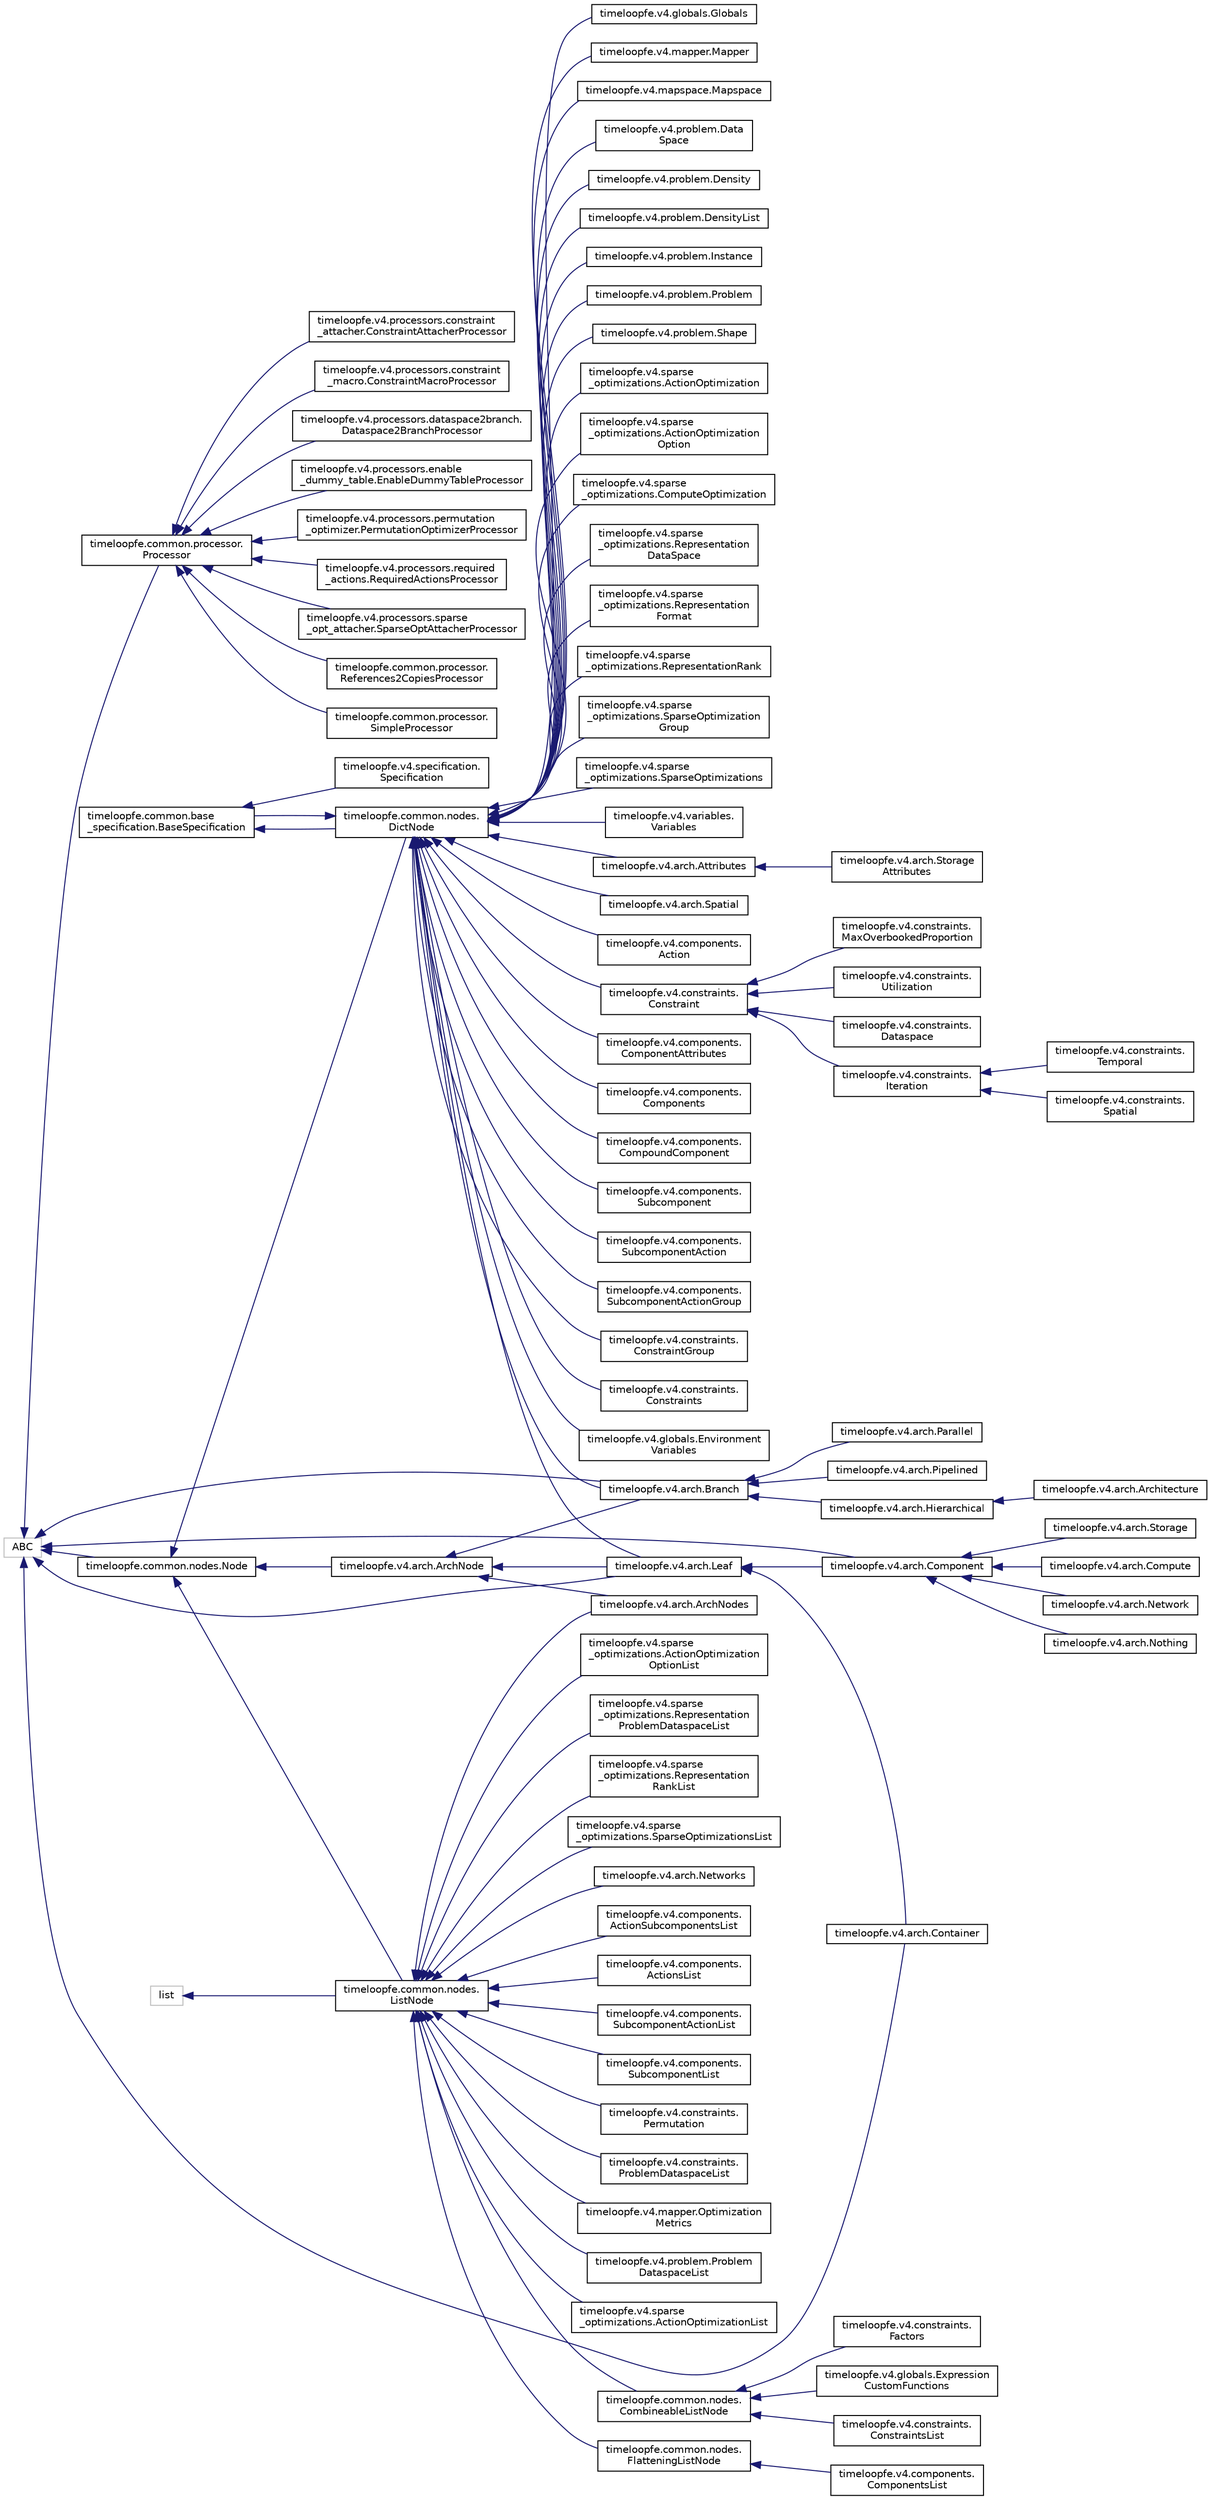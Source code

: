 digraph "Graphical Class Hierarchy"
{
 // LATEX_PDF_SIZE
  edge [fontname="Helvetica",fontsize="10",labelfontname="Helvetica",labelfontsize="10"];
  node [fontname="Helvetica",fontsize="10",shape=record];
  rankdir="LR";
  Node1 [label="dict",height=0.2,width=0.4,color="grey75", fillcolor="white", style="filled",tooltip=" "];
  Node1 -> Node0 [dir="back",color="midnightblue",fontsize="10",style="solid",fontname="Helvetica"];
  Node0 [label="timeloopfe.common.nodes.\lDictNode",height=0.2,width=0.4,color="black", fillcolor="white", style="filled",URL="$classtimeloopfe_1_1common_1_1nodes_1_1DictNode.html",tooltip="A node that is a dictionary of other nodes."];
  Node0 -> Node1 [dir="back",color="midnightblue",fontsize="10",style="solid",fontname="Helvetica"];
  Node1 [label="timeloopfe.common.base\l_specification.BaseSpecification",height=0.2,width=0.4,color="black", fillcolor="white", style="filled",URL="$classtimeloopfe_1_1common_1_1base__specification_1_1BaseSpecification.html",tooltip="Base class for specifications in the Timeloop framework."];
  Node1 -> Node2 [dir="back",color="midnightblue",fontsize="10",style="solid",fontname="Helvetica"];
  Node2 [label="timeloopfe.v4.specification.\lSpecification",height=0.2,width=0.4,color="black", fillcolor="white", style="filled",URL="$classtimeloopfe_1_1v4_1_1specification_1_1Specification.html",tooltip="A top-level class for the Timeloop specification."];
  Node0 -> Node3 [dir="back",color="midnightblue",fontsize="10",style="solid",fontname="Helvetica"];
  Node3 [label="timeloopfe.v4.arch.Attributes",height=0.2,width=0.4,color="black", fillcolor="white", style="filled",URL="$classtimeloopfe_1_1v4_1_1arch_1_1Attributes.html",tooltip="A class representing attributes for a node in the architecture."];
  Node3 -> Node4 [dir="back",color="midnightblue",fontsize="10",style="solid",fontname="Helvetica"];
  Node4 [label="timeloopfe.v4.arch.Storage\lAttributes",height=0.2,width=0.4,color="black", fillcolor="white", style="filled",URL="$classtimeloopfe_1_1v4_1_1arch_1_1StorageAttributes.html",tooltip="Represents the attributes of a storage element."];
  Node0 -> Node5 [dir="back",color="midnightblue",fontsize="10",style="solid",fontname="Helvetica"];
  Node5 [label="timeloopfe.v4.arch.Branch",height=0.2,width=0.4,color="black", fillcolor="white", style="filled",URL="$classtimeloopfe_1_1v4_1_1arch_1_1Branch.html",tooltip="A branch in the architecture."];
  Node5 -> Node6 [dir="back",color="midnightblue",fontsize="10",style="solid",fontname="Helvetica"];
  Node6 [label="timeloopfe.v4.arch.Hierarchical",height=0.2,width=0.4,color="black", fillcolor="white", style="filled",URL="$classtimeloopfe_1_1v4_1_1arch_1_1Hierarchical.html",tooltip="A hierarchical branch in the architecture."];
  Node6 -> Node7 [dir="back",color="midnightblue",fontsize="10",style="solid",fontname="Helvetica"];
  Node7 [label="timeloopfe.v4.arch.Architecture",height=0.2,width=0.4,color="black", fillcolor="white", style="filled",URL="$classtimeloopfe_1_1v4_1_1arch_1_1Architecture.html",tooltip="An architecture."];
  Node5 -> Node8 [dir="back",color="midnightblue",fontsize="10",style="solid",fontname="Helvetica"];
  Node8 [label="timeloopfe.v4.arch.Parallel",height=0.2,width=0.4,color="black", fillcolor="white", style="filled",URL="$classtimeloopfe_1_1v4_1_1arch_1_1Parallel.html",tooltip="A parallel branch in the architecture."];
  Node5 -> Node9 [dir="back",color="midnightblue",fontsize="10",style="solid",fontname="Helvetica"];
  Node9 [label="timeloopfe.v4.arch.Pipelined",height=0.2,width=0.4,color="black", fillcolor="white", style="filled",URL="$classtimeloopfe_1_1v4_1_1arch_1_1Pipelined.html",tooltip="\" A pipelined branch in the architecture."];
  Node0 -> Node10 [dir="back",color="midnightblue",fontsize="10",style="solid",fontname="Helvetica"];
  Node10 [label="timeloopfe.v4.arch.Leaf",height=0.2,width=0.4,color="black", fillcolor="white", style="filled",URL="$classtimeloopfe_1_1v4_1_1arch_1_1Leaf.html",tooltip="A leaf node in the architecture hierarchy."];
  Node10 -> Node11 [dir="back",color="midnightblue",fontsize="10",style="solid",fontname="Helvetica"];
  Node11 [label="timeloopfe.v4.arch.Component",height=0.2,width=0.4,color="black", fillcolor="white", style="filled",URL="$classtimeloopfe_1_1v4_1_1arch_1_1Component.html",tooltip="A component in the architecture."];
  Node11 -> Node12 [dir="back",color="midnightblue",fontsize="10",style="solid",fontname="Helvetica"];
  Node12 [label="timeloopfe.v4.arch.Compute",height=0.2,width=0.4,color="black", fillcolor="white", style="filled",URL="$classtimeloopfe_1_1v4_1_1arch_1_1Compute.html",tooltip="A compute component."];
  Node11 -> Node13 [dir="back",color="midnightblue",fontsize="10",style="solid",fontname="Helvetica"];
  Node13 [label="timeloopfe.v4.arch.Network",height=0.2,width=0.4,color="black", fillcolor="white", style="filled",URL="$classtimeloopfe_1_1v4_1_1arch_1_1Network.html",tooltip="A network component."];
  Node11 -> Node14 [dir="back",color="midnightblue",fontsize="10",style="solid",fontname="Helvetica"];
  Node14 [label="timeloopfe.v4.arch.Nothing",height=0.2,width=0.4,color="black", fillcolor="white", style="filled",URL="$classtimeloopfe_1_1v4_1_1arch_1_1Nothing.html",tooltip="A class representing a 'nothing' component."];
  Node11 -> Node15 [dir="back",color="midnightblue",fontsize="10",style="solid",fontname="Helvetica"];
  Node15 [label="timeloopfe.v4.arch.Storage",height=0.2,width=0.4,color="black", fillcolor="white", style="filled",URL="$classtimeloopfe_1_1v4_1_1arch_1_1Storage.html",tooltip="A storage component."];
  Node10 -> Node16 [dir="back",color="midnightblue",fontsize="10",style="solid",fontname="Helvetica"];
  Node16 [label="timeloopfe.v4.arch.Container",height=0.2,width=0.4,color="black", fillcolor="white", style="filled",URL="$classtimeloopfe_1_1v4_1_1arch_1_1Container.html",tooltip="A container in the architecture."];
  Node0 -> Node17 [dir="back",color="midnightblue",fontsize="10",style="solid",fontname="Helvetica"];
  Node17 [label="timeloopfe.v4.arch.Spatial",height=0.2,width=0.4,color="black", fillcolor="white", style="filled",URL="$classtimeloopfe_1_1v4_1_1arch_1_1Spatial.html",tooltip="A spatial configuration in a system architecture."];
  Node0 -> Node18 [dir="back",color="midnightblue",fontsize="10",style="solid",fontname="Helvetica"];
  Node18 [label="timeloopfe.v4.components.\lAction",height=0.2,width=0.4,color="black", fillcolor="white", style="filled",URL="$classtimeloopfe_1_1v4_1_1components_1_1Action.html",tooltip="Represents an action that a component can perform."];
  Node0 -> Node19 [dir="back",color="midnightblue",fontsize="10",style="solid",fontname="Helvetica"];
  Node19 [label="timeloopfe.v4.components.\lComponentAttributes",height=0.2,width=0.4,color="black", fillcolor="white", style="filled",URL="$classtimeloopfe_1_1v4_1_1components_1_1ComponentAttributes.html",tooltip="Represents the attributes of a component."];
  Node0 -> Node20 [dir="back",color="midnightblue",fontsize="10",style="solid",fontname="Helvetica"];
  Node20 [label="timeloopfe.v4.components.\lComponents",height=0.2,width=0.4,color="black", fillcolor="white", style="filled",URL="$classtimeloopfe_1_1v4_1_1components_1_1Components.html",tooltip="A collection of components."];
  Node0 -> Node21 [dir="back",color="midnightblue",fontsize="10",style="solid",fontname="Helvetica"];
  Node21 [label="timeloopfe.v4.components.\lCompoundComponent",height=0.2,width=0.4,color="black", fillcolor="white", style="filled",URL="$classtimeloopfe_1_1v4_1_1components_1_1CompoundComponent.html",tooltip="Represents a compound component."];
  Node0 -> Node22 [dir="back",color="midnightblue",fontsize="10",style="solid",fontname="Helvetica"];
  Node22 [label="timeloopfe.v4.components.\lSubcomponent",height=0.2,width=0.4,color="black", fillcolor="white", style="filled",URL="$classtimeloopfe_1_1v4_1_1components_1_1Subcomponent.html",tooltip="A subcomponent."];
  Node0 -> Node23 [dir="back",color="midnightblue",fontsize="10",style="solid",fontname="Helvetica"];
  Node23 [label="timeloopfe.v4.components.\lSubcomponentAction",height=0.2,width=0.4,color="black", fillcolor="white", style="filled",URL="$classtimeloopfe_1_1v4_1_1components_1_1SubcomponentAction.html",tooltip="A subcomponent action."];
  Node0 -> Node24 [dir="back",color="midnightblue",fontsize="10",style="solid",fontname="Helvetica"];
  Node24 [label="timeloopfe.v4.components.\lSubcomponentActionGroup",height=0.2,width=0.4,color="black", fillcolor="white", style="filled",URL="$classtimeloopfe_1_1v4_1_1components_1_1SubcomponentActionGroup.html",tooltip="A group of subactions taken by a particular subcomponent."];
  Node0 -> Node25 [dir="back",color="midnightblue",fontsize="10",style="solid",fontname="Helvetica"];
  Node25 [label="timeloopfe.v4.constraints.\lConstraint",height=0.2,width=0.4,color="black", fillcolor="white", style="filled",URL="$classtimeloopfe_1_1v4_1_1constraints_1_1Constraint.html",tooltip="A constraint in the system."];
  Node25 -> Node26 [dir="back",color="midnightblue",fontsize="10",style="solid",fontname="Helvetica"];
  Node26 [label="timeloopfe.v4.constraints.\lDataspace",height=0.2,width=0.4,color="black", fillcolor="white", style="filled",URL="$classtimeloopfe_1_1v4_1_1constraints_1_1Dataspace.html",tooltip="A constraint class for specifying dataspace properties."];
  Node25 -> Node27 [dir="back",color="midnightblue",fontsize="10",style="solid",fontname="Helvetica"];
  Node27 [label="timeloopfe.v4.constraints.\lIteration",height=0.2,width=0.4,color="black", fillcolor="white", style="filled",URL="$classtimeloopfe_1_1v4_1_1constraints_1_1Iteration.html",tooltip="An iteration (spatial or temporal) constraint."];
  Node27 -> Node28 [dir="back",color="midnightblue",fontsize="10",style="solid",fontname="Helvetica"];
  Node28 [label="timeloopfe.v4.constraints.\lSpatial",height=0.2,width=0.4,color="black", fillcolor="white", style="filled",URL="$classtimeloopfe_1_1v4_1_1constraints_1_1Spatial.html",tooltip="A spatial iteration constraint."];
  Node27 -> Node29 [dir="back",color="midnightblue",fontsize="10",style="solid",fontname="Helvetica"];
  Node29 [label="timeloopfe.v4.constraints.\lTemporal",height=0.2,width=0.4,color="black", fillcolor="white", style="filled",URL="$classtimeloopfe_1_1v4_1_1constraints_1_1Temporal.html",tooltip="A temporal iteration constraint."];
  Node25 -> Node30 [dir="back",color="midnightblue",fontsize="10",style="solid",fontname="Helvetica"];
  Node30 [label="timeloopfe.v4.constraints.\lMaxOverbookedProportion",height=0.2,width=0.4,color="black", fillcolor="white", style="filled",URL="$classtimeloopfe_1_1v4_1_1constraints_1_1MaxOverbookedProportion.html",tooltip="A constraint that defines the maximum overbooked proportion."];
  Node25 -> Node31 [dir="back",color="midnightblue",fontsize="10",style="solid",fontname="Helvetica"];
  Node31 [label="timeloopfe.v4.constraints.\lUtilization",height=0.2,width=0.4,color="black", fillcolor="white", style="filled",URL="$classtimeloopfe_1_1v4_1_1constraints_1_1Utilization.html",tooltip="A constraint that defines the utilization of a component."];
  Node0 -> Node32 [dir="back",color="midnightblue",fontsize="10",style="solid",fontname="Helvetica"];
  Node32 [label="timeloopfe.v4.constraints.\lConstraintGroup",height=0.2,width=0.4,color="black", fillcolor="white", style="filled",URL="$classtimeloopfe_1_1v4_1_1constraints_1_1ConstraintGroup.html",tooltip="A group of constraints."];
  Node0 -> Node33 [dir="back",color="midnightblue",fontsize="10",style="solid",fontname="Helvetica"];
  Node33 [label="timeloopfe.v4.constraints.\lConstraints",height=0.2,width=0.4,color="black", fillcolor="white", style="filled",URL="$classtimeloopfe_1_1v4_1_1constraints_1_1Constraints.html",tooltip="Class representing constraints."];
  Node0 -> Node34 [dir="back",color="midnightblue",fontsize="10",style="solid",fontname="Helvetica"];
  Node34 [label="timeloopfe.v4.globals.Environment\lVariables",height=0.2,width=0.4,color="black", fillcolor="white", style="filled",URL="$classtimeloopfe_1_1v4_1_1globals_1_1EnvironmentVariables.html",tooltip="Dictionary of environment variables."];
  Node0 -> Node35 [dir="back",color="midnightblue",fontsize="10",style="solid",fontname="Helvetica"];
  Node35 [label="timeloopfe.v4.globals.Globals",height=0.2,width=0.4,color="black", fillcolor="white", style="filled",URL="$classtimeloopfe_1_1v4_1_1globals_1_1Globals.html",tooltip="Top-level Globals key."];
  Node0 -> Node36 [dir="back",color="midnightblue",fontsize="10",style="solid",fontname="Helvetica"];
  Node36 [label="timeloopfe.v4.mapper.Mapper",height=0.2,width=0.4,color="black", fillcolor="white", style="filled",URL="$classtimeloopfe_1_1v4_1_1mapper_1_1Mapper.html",tooltip="A mapper object that holds various attributes and settings for mapping operations in Timeloop."];
  Node0 -> Node37 [dir="back",color="midnightblue",fontsize="10",style="solid",fontname="Helvetica"];
  Node37 [label="timeloopfe.v4.mapspace.Mapspace",height=0.2,width=0.4,color="black", fillcolor="white", style="filled",URL="$classtimeloopfe_1_1v4_1_1mapspace_1_1Mapspace.html",tooltip="Top-level mapspace object."];
  Node0 -> Node38 [dir="back",color="midnightblue",fontsize="10",style="solid",fontname="Helvetica"];
  Node38 [label="timeloopfe.v4.problem.Data\lSpace",height=0.2,width=0.4,color="black", fillcolor="white", style="filled",URL="$classtimeloopfe_1_1v4_1_1problem_1_1DataSpace.html",tooltip="A data space object."];
  Node0 -> Node39 [dir="back",color="midnightblue",fontsize="10",style="solid",fontname="Helvetica"];
  Node39 [label="timeloopfe.v4.problem.Density",height=0.2,width=0.4,color="black", fillcolor="white", style="filled",URL="$classtimeloopfe_1_1v4_1_1problem_1_1Density.html",tooltip="A Density object represents the density and distribution of a workload tensor."];
  Node0 -> Node40 [dir="back",color="midnightblue",fontsize="10",style="solid",fontname="Helvetica"];
  Node40 [label="timeloopfe.v4.problem.DensityList",height=0.2,width=0.4,color="black", fillcolor="white", style="filled",URL="$classtimeloopfe_1_1v4_1_1problem_1_1DensityList.html",tooltip="A list of densities for each data space."];
  Node0 -> Node41 [dir="back",color="midnightblue",fontsize="10",style="solid",fontname="Helvetica"];
  Node41 [label="timeloopfe.v4.problem.Instance",height=0.2,width=0.4,color="black", fillcolor="white", style="filled",URL="$classtimeloopfe_1_1v4_1_1problem_1_1Instance.html",tooltip="An problem instance object."];
  Node0 -> Node42 [dir="back",color="midnightblue",fontsize="10",style="solid",fontname="Helvetica"];
  Node42 [label="timeloopfe.v4.problem.Problem",height=0.2,width=0.4,color="black", fillcolor="white", style="filled",URL="$classtimeloopfe_1_1v4_1_1problem_1_1Problem.html",tooltip="The top-level problem object in Timeloop."];
  Node0 -> Node43 [dir="back",color="midnightblue",fontsize="10",style="solid",fontname="Helvetica"];
  Node43 [label="timeloopfe.v4.problem.Shape",height=0.2,width=0.4,color="black", fillcolor="white", style="filled",URL="$classtimeloopfe_1_1v4_1_1problem_1_1Shape.html",tooltip="Problem shape object."];
  Node0 -> Node44 [dir="back",color="midnightblue",fontsize="10",style="solid",fontname="Helvetica"];
  Node44 [label="timeloopfe.v4.sparse\l_optimizations.ActionOptimization",height=0.2,width=0.4,color="black", fillcolor="white", style="filled",URL="$classtimeloopfe_1_1v4_1_1sparse__optimizations_1_1ActionOptimization.html",tooltip="An action optimization."];
  Node0 -> Node45 [dir="back",color="midnightblue",fontsize="10",style="solid",fontname="Helvetica"];
  Node45 [label="timeloopfe.v4.sparse\l_optimizations.ActionOptimization\lOption",height=0.2,width=0.4,color="black", fillcolor="white", style="filled",URL="$classtimeloopfe_1_1v4_1_1sparse__optimizations_1_1ActionOptimizationOption.html",tooltip="An action optimization option."];
  Node0 -> Node46 [dir="back",color="midnightblue",fontsize="10",style="solid",fontname="Helvetica"];
  Node46 [label="timeloopfe.v4.sparse\l_optimizations.ComputeOptimization",height=0.2,width=0.4,color="black", fillcolor="white", style="filled",URL="$classtimeloopfe_1_1v4_1_1sparse__optimizations_1_1ComputeOptimization.html",tooltip="A compute optimization."];
  Node0 -> Node47 [dir="back",color="midnightblue",fontsize="10",style="solid",fontname="Helvetica"];
  Node47 [label="timeloopfe.v4.sparse\l_optimizations.Representation\lDataSpace",height=0.2,width=0.4,color="black", fillcolor="white", style="filled",URL="$classtimeloopfe_1_1v4_1_1sparse__optimizations_1_1RepresentationDataSpace.html",tooltip="Contains the representation format for a data space."];
  Node0 -> Node48 [dir="back",color="midnightblue",fontsize="10",style="solid",fontname="Helvetica"];
  Node48 [label="timeloopfe.v4.sparse\l_optimizations.Representation\lFormat",height=0.2,width=0.4,color="black", fillcolor="white", style="filled",URL="$classtimeloopfe_1_1v4_1_1sparse__optimizations_1_1RepresentationFormat.html",tooltip="A representation format sparse optimization."];
  Node0 -> Node49 [dir="back",color="midnightblue",fontsize="10",style="solid",fontname="Helvetica"];
  Node49 [label="timeloopfe.v4.sparse\l_optimizations.RepresentationRank",height=0.2,width=0.4,color="black", fillcolor="white", style="filled",URL="$classtimeloopfe_1_1v4_1_1sparse__optimizations_1_1RepresentationRank.html",tooltip="A representation rank."];
  Node0 -> Node50 [dir="back",color="midnightblue",fontsize="10",style="solid",fontname="Helvetica"];
  Node50 [label="timeloopfe.v4.sparse\l_optimizations.SparseOptimization\lGroup",height=0.2,width=0.4,color="black", fillcolor="white", style="filled",URL="$classtimeloopfe_1_1v4_1_1sparse__optimizations_1_1SparseOptimizationGroup.html",tooltip="A group of sparse optimizations."];
  Node0 -> Node51 [dir="back",color="midnightblue",fontsize="10",style="solid",fontname="Helvetica"];
  Node51 [label="timeloopfe.v4.sparse\l_optimizations.SparseOptimizations",height=0.2,width=0.4,color="black", fillcolor="white", style="filled",URL="$classtimeloopfe_1_1v4_1_1sparse__optimizations_1_1SparseOptimizations.html",tooltip="Top-level class for sparse optimizations."];
  Node0 -> Node52 [dir="back",color="midnightblue",fontsize="10",style="solid",fontname="Helvetica"];
  Node52 [label="timeloopfe.v4.variables.\lVariables",height=0.2,width=0.4,color="black", fillcolor="white", style="filled",URL="$classtimeloopfe_1_1v4_1_1variables_1_1Variables.html",tooltip="A top-level class for variables."];
  Node58 [label="list",height=0.2,width=0.4,color="grey75", fillcolor="white", style="filled",tooltip=" "];
  Node58 -> Node59 [dir="back",color="midnightblue",fontsize="10",style="solid",fontname="Helvetica"];
  Node59 [label="timeloopfe.common.nodes.\lListNode",height=0.2,width=0.4,color="black", fillcolor="white", style="filled",URL="$classtimeloopfe_1_1common_1_1nodes_1_1ListNode.html",tooltip="A node that is a list of other nodes."];
  Node59 -> Node60 [dir="back",color="midnightblue",fontsize="10",style="solid",fontname="Helvetica"];
  Node60 [label="timeloopfe.common.nodes.\lCombineableListNode",height=0.2,width=0.4,color="black", fillcolor="white", style="filled",URL="$classtimeloopfe_1_1common_1_1nodes_1_1CombineableListNode.html",tooltip="A list node that can be combined with others by extending."];
  Node60 -> Node61 [dir="back",color="midnightblue",fontsize="10",style="solid",fontname="Helvetica"];
  Node61 [label="timeloopfe.v4.constraints.\lConstraintsList",height=0.2,width=0.4,color="black", fillcolor="white", style="filled",URL="$classtimeloopfe_1_1v4_1_1constraints_1_1ConstraintsList.html",tooltip="A class representing a list of constraints."];
  Node60 -> Node62 [dir="back",color="midnightblue",fontsize="10",style="solid",fontname="Helvetica"];
  Node62 [label="timeloopfe.v4.constraints.\lFactors",height=0.2,width=0.4,color="black", fillcolor="white", style="filled",URL="$classtimeloopfe_1_1v4_1_1constraints_1_1Factors.html",tooltip="A list of factors used to describe loop bounds."];
  Node60 -> Node63 [dir="back",color="midnightblue",fontsize="10",style="solid",fontname="Helvetica"];
  Node63 [label="timeloopfe.v4.globals.Expression\lCustomFunctions",height=0.2,width=0.4,color="black", fillcolor="white", style="filled",URL="$classtimeloopfe_1_1v4_1_1globals_1_1ExpressionCustomFunctions.html",tooltip="A list of paths to Python files containing functions to be used in expressions."];
  Node59 -> Node64 [dir="back",color="midnightblue",fontsize="10",style="solid",fontname="Helvetica"];
  Node64 [label="timeloopfe.common.nodes.\lFlatteningListNode",height=0.2,width=0.4,color="black", fillcolor="white", style="filled",URL="$classtimeloopfe_1_1common_1_1nodes_1_1FlatteningListNode.html",tooltip="A list node that flattens lists of lists."];
  Node64 -> Node65 [dir="back",color="midnightblue",fontsize="10",style="solid",fontname="Helvetica"];
  Node65 [label="timeloopfe.v4.components.\lComponentsList",height=0.2,width=0.4,color="black", fillcolor="white", style="filled",URL="$classtimeloopfe_1_1v4_1_1components_1_1ComponentsList.html",tooltip="A list of components."];
  Node59 -> Node66 [dir="back",color="midnightblue",fontsize="10",style="solid",fontname="Helvetica"];
  Node66 [label="timeloopfe.v4.arch.ArchNodes",height=0.2,width=0.4,color="black", fillcolor="white", style="filled",URL="$classtimeloopfe_1_1v4_1_1arch_1_1ArchNodes.html",tooltip="A collection of architectural nodes."];
  Node59 -> Node67 [dir="back",color="midnightblue",fontsize="10",style="solid",fontname="Helvetica"];
  Node67 [label="timeloopfe.v4.arch.Networks",height=0.2,width=0.4,color="black", fillcolor="white", style="filled",URL="$classtimeloopfe_1_1v4_1_1arch_1_1Networks.html",tooltip="A list of networks in the architecture."];
  Node59 -> Node68 [dir="back",color="midnightblue",fontsize="10",style="solid",fontname="Helvetica"];
  Node68 [label="timeloopfe.v4.components.\lActionSubcomponentsList",height=0.2,width=0.4,color="black", fillcolor="white", style="filled",URL="$classtimeloopfe_1_1v4_1_1components_1_1ActionSubcomponentsList.html",tooltip="A list of actions that may be taken as subactions of an action."];
  Node59 -> Node69 [dir="back",color="midnightblue",fontsize="10",style="solid",fontname="Helvetica"];
  Node69 [label="timeloopfe.v4.components.\lActionsList",height=0.2,width=0.4,color="black", fillcolor="white", style="filled",URL="$classtimeloopfe_1_1v4_1_1components_1_1ActionsList.html",tooltip="A list of actions for a component."];
  Node59 -> Node70 [dir="back",color="midnightblue",fontsize="10",style="solid",fontname="Helvetica"];
  Node70 [label="timeloopfe.v4.components.\lSubcomponentActionList",height=0.2,width=0.4,color="black", fillcolor="white", style="filled",URL="$classtimeloopfe_1_1v4_1_1components_1_1SubcomponentActionList.html",tooltip="A list of subcomponent actions."];
  Node59 -> Node71 [dir="back",color="midnightblue",fontsize="10",style="solid",fontname="Helvetica"];
  Node71 [label="timeloopfe.v4.components.\lSubcomponentList",height=0.2,width=0.4,color="black", fillcolor="white", style="filled",URL="$classtimeloopfe_1_1v4_1_1components_1_1SubcomponentList.html",tooltip="A list of subcomponents."];
  Node59 -> Node72 [dir="back",color="midnightblue",fontsize="10",style="solid",fontname="Helvetica"];
  Node72 [label="timeloopfe.v4.constraints.\lPermutation",height=0.2,width=0.4,color="black", fillcolor="white", style="filled",URL="$classtimeloopfe_1_1v4_1_1constraints_1_1Permutation.html",tooltip="A permutation of ranks."];
  Node59 -> Node73 [dir="back",color="midnightblue",fontsize="10",style="solid",fontname="Helvetica"];
  Node73 [label="timeloopfe.v4.constraints.\lProblemDataspaceList",height=0.2,width=0.4,color="black", fillcolor="white", style="filled",URL="$classtimeloopfe_1_1v4_1_1constraints_1_1ProblemDataspaceList.html",tooltip="A list of problem dataspaces."];
  Node59 -> Node74 [dir="back",color="midnightblue",fontsize="10",style="solid",fontname="Helvetica"];
  Node74 [label="timeloopfe.v4.mapper.Optimization\lMetrics",height=0.2,width=0.4,color="black", fillcolor="white", style="filled",URL="$classtimeloopfe_1_1v4_1_1mapper_1_1OptimizationMetrics.html",tooltip="A list of optimization metrics including delay, energy, EDP, and last level accesses."];
  Node59 -> Node75 [dir="back",color="midnightblue",fontsize="10",style="solid",fontname="Helvetica"];
  Node75 [label="timeloopfe.v4.problem.Problem\lDataspaceList",height=0.2,width=0.4,color="black", fillcolor="white", style="filled",URL="$classtimeloopfe_1_1v4_1_1problem_1_1ProblemDataspaceList.html",tooltip="A list of data spaces in the problem."];
  Node59 -> Node76 [dir="back",color="midnightblue",fontsize="10",style="solid",fontname="Helvetica"];
  Node76 [label="timeloopfe.v4.sparse\l_optimizations.ActionOptimizationList",height=0.2,width=0.4,color="black", fillcolor="white", style="filled",URL="$classtimeloopfe_1_1v4_1_1sparse__optimizations_1_1ActionOptimizationList.html",tooltip="A list of action optimizations."];
  Node59 -> Node77 [dir="back",color="midnightblue",fontsize="10",style="solid",fontname="Helvetica"];
  Node77 [label="timeloopfe.v4.sparse\l_optimizations.ActionOptimization\lOptionList",height=0.2,width=0.4,color="black", fillcolor="white", style="filled",URL="$classtimeloopfe_1_1v4_1_1sparse__optimizations_1_1ActionOptimizationOptionList.html",tooltip="A list of action optimization options."];
  Node59 -> Node78 [dir="back",color="midnightblue",fontsize="10",style="solid",fontname="Helvetica"];
  Node78 [label="timeloopfe.v4.sparse\l_optimizations.Representation\lProblemDataspaceList",height=0.2,width=0.4,color="black", fillcolor="white", style="filled",URL="$classtimeloopfe_1_1v4_1_1sparse__optimizations_1_1RepresentationProblemDataspaceList.html",tooltip="A list of representation problem dataspaces."];
  Node59 -> Node79 [dir="back",color="midnightblue",fontsize="10",style="solid",fontname="Helvetica"];
  Node79 [label="timeloopfe.v4.sparse\l_optimizations.Representation\lRankList",height=0.2,width=0.4,color="black", fillcolor="white", style="filled",URL="$classtimeloopfe_1_1v4_1_1sparse__optimizations_1_1RepresentationRankList.html",tooltip="A list of ranks to be used in the representation format."];
  Node59 -> Node80 [dir="back",color="midnightblue",fontsize="10",style="solid",fontname="Helvetica"];
  Node80 [label="timeloopfe.v4.sparse\l_optimizations.SparseOptimizationsList",height=0.2,width=0.4,color="black", fillcolor="white", style="filled",URL="$classtimeloopfe_1_1v4_1_1sparse__optimizations_1_1SparseOptimizationsList.html",tooltip="A list of sparse optimizations."];
  Node85 [label="ABC",height=0.2,width=0.4,color="grey75", fillcolor="white", style="filled",tooltip=" "];
  Node85 -> Node86 [dir="back",color="midnightblue",fontsize="10",style="solid",fontname="Helvetica"];
  Node86 [label="timeloopfe.common.nodes.Node",height=0.2,width=0.4,color="black", fillcolor="white", style="filled",URL="$classtimeloopfe_1_1common_1_1nodes_1_1Node.html",tooltip="Base class for all nodes in the hierarchy."];
  Node86 -> Node0 [dir="back",color="midnightblue",fontsize="10",style="solid",fontname="Helvetica"];
  Node86 -> Node59 [dir="back",color="midnightblue",fontsize="10",style="solid",fontname="Helvetica"];
  Node86 -> Node87 [dir="back",color="midnightblue",fontsize="10",style="solid",fontname="Helvetica"];
  Node87 [label="timeloopfe.v4.arch.ArchNode",height=0.2,width=0.4,color="black", fillcolor="white", style="filled",URL="$classtimeloopfe_1_1v4_1_1arch_1_1ArchNode.html",tooltip="A node in the architecture hierarchy."];
  Node87 -> Node66 [dir="back",color="midnightblue",fontsize="10",style="solid",fontname="Helvetica"];
  Node87 -> Node5 [dir="back",color="midnightblue",fontsize="10",style="solid",fontname="Helvetica"];
  Node87 -> Node10 [dir="back",color="midnightblue",fontsize="10",style="solid",fontname="Helvetica"];
  Node85 -> Node88 [dir="back",color="midnightblue",fontsize="10",style="solid",fontname="Helvetica"];
  Node88 [label="timeloopfe.common.processor.\lProcessor",height=0.2,width=0.4,color="black", fillcolor="white", style="filled",URL="$classtimeloopfe_1_1common_1_1processor_1_1Processor.html",tooltip="Base class for all processors, which are used to modify the specification before it is passed to Acce..."];
  Node88 -> Node89 [dir="back",color="midnightblue",fontsize="10",style="solid",fontname="Helvetica"];
  Node89 [label="timeloopfe.common.processor.\lReferences2CopiesProcessor",height=0.2,width=0.4,color="black", fillcolor="white", style="filled",URL="$classtimeloopfe_1_1common_1_1processor_1_1References2CopiesProcessor.html",tooltip="Converts references to copies in the specification."];
  Node88 -> Node90 [dir="back",color="midnightblue",fontsize="10",style="solid",fontname="Helvetica"];
  Node90 [label="timeloopfe.common.processor.\lSimpleProcessor",height=0.2,width=0.4,color="black", fillcolor="white", style="filled",URL="$classtimeloopfe_1_1common_1_1processor_1_1SimpleProcessor.html",tooltip="An example simple processor."];
  Node88 -> Node91 [dir="back",color="midnightblue",fontsize="10",style="solid",fontname="Helvetica"];
  Node91 [label="timeloopfe.v4.processors.constraint\l_attacher.ConstraintAttacherProcessor",height=0.2,width=0.4,color="black", fillcolor="white", style="filled",URL="$classtimeloopfe_1_1v4_1_1processors_1_1constraint__attacher_1_1ConstraintAttacherProcessor.html",tooltip="Takes constraints from constraints lists and attaches them to objects in the architecture."];
  Node88 -> Node92 [dir="back",color="midnightblue",fontsize="10",style="solid",fontname="Helvetica"];
  Node92 [label="timeloopfe.v4.processors.constraint\l_macro.ConstraintMacroProcessor",height=0.2,width=0.4,color="black", fillcolor="white", style="filled",URL="$classtimeloopfe_1_1v4_1_1processors_1_1constraint__macro_1_1ConstraintMacroProcessor.html",tooltip="Defines constraint macros to be used for simplifying constraint specification."];
  Node88 -> Node93 [dir="back",color="midnightblue",fontsize="10",style="solid",fontname="Helvetica"];
  Node93 [label="timeloopfe.v4.processors.dataspace2branch.\lDataspace2BranchProcessor",height=0.2,width=0.4,color="black", fillcolor="white", style="filled",URL="$classtimeloopfe_1_1v4_1_1processors_1_1dataspace2branch_1_1Dataspace2BranchProcessor.html",tooltip="Resolves which data spaces are kept in which branches."];
  Node88 -> Node94 [dir="back",color="midnightblue",fontsize="10",style="solid",fontname="Helvetica"];
  Node94 [label="timeloopfe.v4.processors.enable\l_dummy_table.EnableDummyTableProcessor",height=0.2,width=0.4,color="black", fillcolor="white", style="filled",URL="$classtimeloopfe_1_1v4_1_1processors_1_1enable__dummy__table_1_1EnableDummyTableProcessor.html",tooltip="Enable the dummy table for Accelergy to placeholder energy/area."];
  Node88 -> Node95 [dir="back",color="midnightblue",fontsize="10",style="solid",fontname="Helvetica"];
  Node95 [label="timeloopfe.v4.processors.permutation\l_optimizer.PermutationOptimizerProcessor",height=0.2,width=0.4,color="black", fillcolor="white", style="filled",URL="$classtimeloopfe_1_1v4_1_1processors_1_1permutation__optimizer_1_1PermutationOptimizerProcessor.html",tooltip="Optimizes permutation by pruning superfluous permutations."];
  Node88 -> Node96 [dir="back",color="midnightblue",fontsize="10",style="solid",fontname="Helvetica"];
  Node96 [label="timeloopfe.v4.processors.required\l_actions.RequiredActionsProcessor",height=0.2,width=0.4,color="black", fillcolor="white", style="filled",URL="$classtimeloopfe_1_1v4_1_1processors_1_1required__actions_1_1RequiredActionsProcessor.html",tooltip="Ensures that all components have actions defined for Accelergy."];
  Node88 -> Node97 [dir="back",color="midnightblue",fontsize="10",style="solid",fontname="Helvetica"];
  Node97 [label="timeloopfe.v4.processors.sparse\l_opt_attacher.SparseOptAttacherProcessor",height=0.2,width=0.4,color="black", fillcolor="white", style="filled",URL="$classtimeloopfe_1_1v4_1_1processors_1_1sparse__opt__attacher_1_1SparseOptAttacherProcessor.html",tooltip="Takes sparse optimizations from sparse optimizations lists and attaches them to the architecture."];
  Node85 -> Node5 [dir="back",color="midnightblue",fontsize="10",style="solid",fontname="Helvetica"];
  Node85 -> Node11 [dir="back",color="midnightblue",fontsize="10",style="solid",fontname="Helvetica"];
  Node85 -> Node16 [dir="back",color="midnightblue",fontsize="10",style="solid",fontname="Helvetica"];
  Node85 -> Node10 [dir="back",color="midnightblue",fontsize="10",style="solid",fontname="Helvetica"];
}
